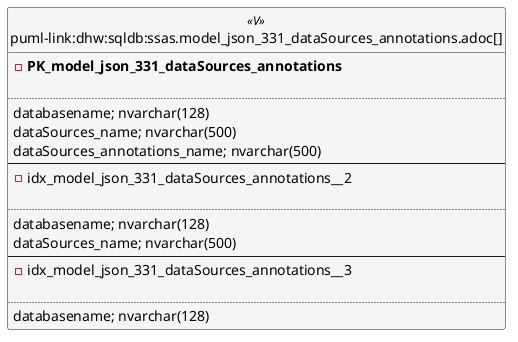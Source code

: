 @startuml
left to right direction
'top to bottom direction
hide circle
'avoide "." issues:
set namespaceSeparator none


skinparam class {
  BackgroundColor White
  BackgroundColor<<FN>> Yellow
  BackgroundColor<<FS>> Yellow
  BackgroundColor<<FT>> LightGray
  BackgroundColor<<IF>> Yellow
  BackgroundColor<<IS>> Yellow
  BackgroundColor<<P>> Aqua
  BackgroundColor<<PC>> Aqua
  BackgroundColor<<SN>> Yellow
  BackgroundColor<<SO>> SlateBlue
  BackgroundColor<<TF>> LightGray
  BackgroundColor<<TR>> Tomato
  BackgroundColor<<U>> White
  BackgroundColor<<V>> WhiteSmoke
  BackgroundColor<<X>> Aqua
  BackgroundColor<<external>> AliceBlue
}


entity "puml-link:dhw:sqldb:ssas.model_json_331_dataSources_annotations.adoc[]" as ssas.model_json_331_dataSources_annotations << V >> {
- **PK_model_json_331_dataSources_annotations**

..
databasename; nvarchar(128)
dataSources_name; nvarchar(500)
dataSources_annotations_name; nvarchar(500)
--
- idx_model_json_331_dataSources_annotations__2

..
databasename; nvarchar(128)
dataSources_name; nvarchar(500)
--
- idx_model_json_331_dataSources_annotations__3

..
databasename; nvarchar(128)
}


@enduml

